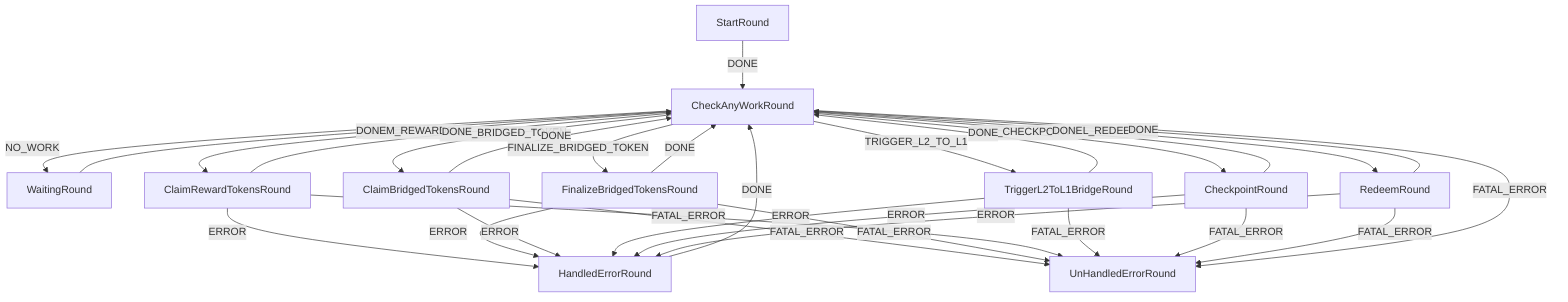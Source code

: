 graph TD
  StartRound
  CheckAnyWorkRound
  WaitingRound
  ClaimRewardTokensRound
  ClaimBridgedTokensRound
  TriggerL2ToL1BridgeRound
  CheckpointRound
  RedeemRound
  UnHandledErrorRound
  HandledErrorRound
  StartRound -->|DONE| CheckAnyWorkRound
  CheckAnyWorkRound -->|CLAIM_BRIDGED_TOKEN| ClaimBridgedTokensRound
  CheckAnyWorkRound -->|FINALIZE_BRIDGED_TOKEN| FinalizeBridgedTokensRound
  CheckAnyWorkRound -->|CALL_REDEEM| RedeemRound
  CheckAnyWorkRound -->|CLAIM_REWARDS| ClaimRewardTokensRound
  CheckAnyWorkRound -->|CALL_CHECKPOINTS| CheckpointRound 
  CheckAnyWorkRound -->|TRIGGER_L2_TO_L1| TriggerL2ToL1BridgeRound
  CheckAnyWorkRound -->|NO_WORK| WaitingRound
  
  ClaimRewardTokensRound -->|DONE| CheckAnyWorkRound
  FinalizeBridgedTokensRound -->|DONE| CheckAnyWorkRound
  ClaimBridgedTokensRound -->|DONE| CheckAnyWorkRound
  TriggerL2ToL1BridgeRound -->|DONE| CheckAnyWorkRound
  CheckpointRound -->|DONE| CheckAnyWorkRound
  RedeemRound -->|DONE| CheckAnyWorkRound
  WaitingRound -->|DONE| CheckAnyWorkRound
  
  ClaimRewardTokensRound -->|ERROR| HandledErrorRound
  FinalizeBridgedTokensRound -->|ERROR| HandledErrorRound
  ClaimBridgedTokensRound -->|ERROR| HandledErrorRound
  TriggerL2ToL1BridgeRound -->|ERROR| HandledErrorRound
  CheckpointRound -->|ERROR| HandledErrorRound
  RedeemRound -->|ERROR| HandledErrorRound
  HandledErrorRound -->|DONE| CheckAnyWorkRound
  
  ClaimBridgedTokensRound -->|FATAL_ERROR| UnHandledErrorRound
  FinalizeBridgedTokensRound -->|FATAL_ERROR| UnHandledErrorRound
  ClaimRewardTokensRound -->|FATAL_ERROR| UnHandledErrorRound
  TriggerL2ToL1BridgeRound -->|FATAL_ERROR| UnHandledErrorRound
  CheckpointRound -->|FATAL_ERROR| UnHandledErrorRound
  RedeemRound -->|FATAL_ERROR| UnHandledErrorRound
  CheckAnyWorkRound -->|FATAL_ERROR| UnHandledErrorRound